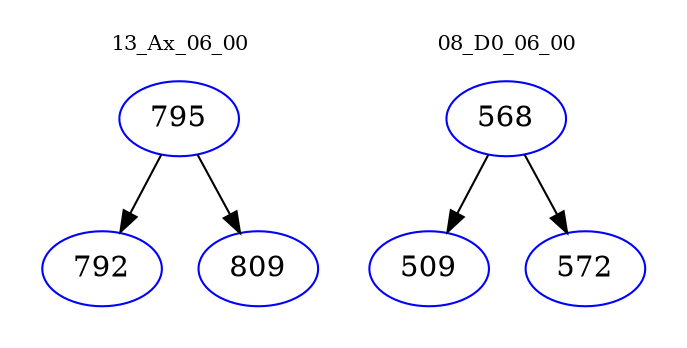 digraph{
subgraph cluster_0 {
color = white
label = "13_Ax_06_00";
fontsize=10;
T0_795 [label="795", color="blue"]
T0_795 -> T0_792 [color="black"]
T0_792 [label="792", color="blue"]
T0_795 -> T0_809 [color="black"]
T0_809 [label="809", color="blue"]
}
subgraph cluster_1 {
color = white
label = "08_D0_06_00";
fontsize=10;
T1_568 [label="568", color="blue"]
T1_568 -> T1_509 [color="black"]
T1_509 [label="509", color="blue"]
T1_568 -> T1_572 [color="black"]
T1_572 [label="572", color="blue"]
}
}

